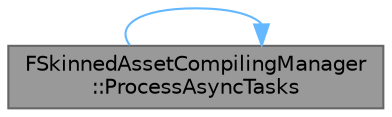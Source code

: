 digraph "FSkinnedAssetCompilingManager::ProcessAsyncTasks"
{
 // INTERACTIVE_SVG=YES
 // LATEX_PDF_SIZE
  bgcolor="transparent";
  edge [fontname=Helvetica,fontsize=10,labelfontname=Helvetica,labelfontsize=10];
  node [fontname=Helvetica,fontsize=10,shape=box,height=0.2,width=0.4];
  rankdir="LR";
  Node1 [id="Node000001",label="FSkinnedAssetCompilingManager\l::ProcessAsyncTasks",height=0.2,width=0.4,color="gray40", fillcolor="grey60", style="filled", fontcolor="black",tooltip="Called once per frame, fetches completed tasks and applies them to the scene."];
  Node1 -> Node1 [id="edge1_Node000001_Node000001",color="steelblue1",style="solid",tooltip=" "];
}
